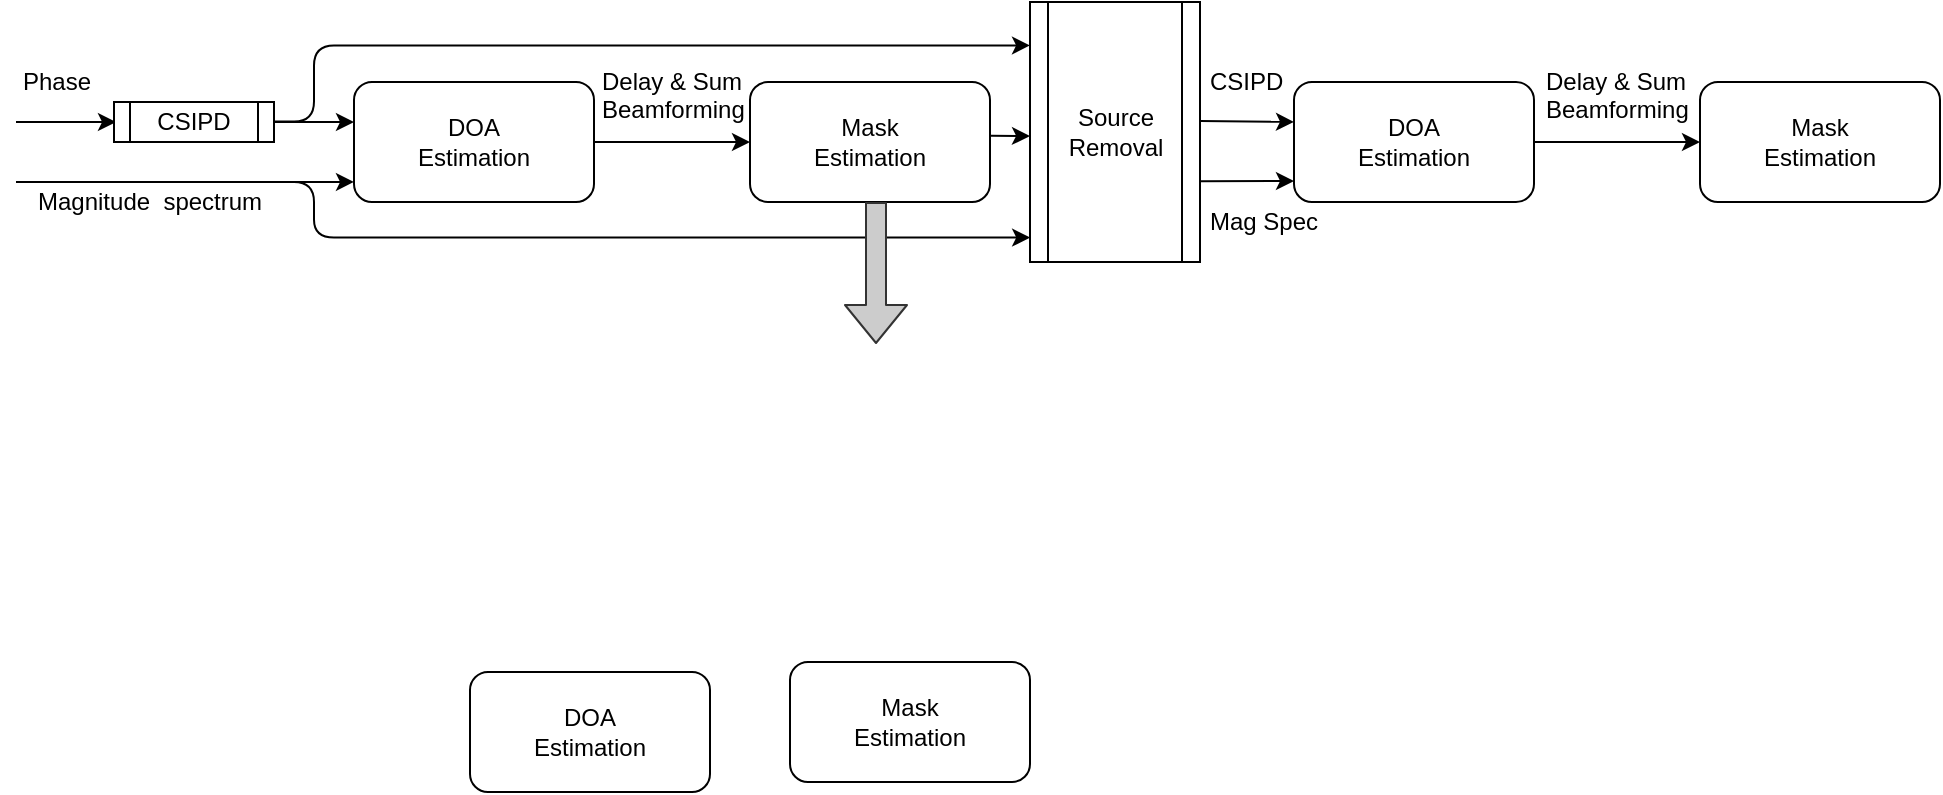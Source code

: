 <mxfile version="12.1.0" type="github" pages="1"><diagram id="od8Y8C4DSqS_Qob8x_1s" name="Page-1"><mxGraphModel dx="1312" dy="795" grid="1" gridSize="10" guides="1" tooltips="1" connect="1" arrows="1" fold="1" page="1" pageScale="1" pageWidth="1169" pageHeight="827" math="0" shadow="0"><root><mxCell id="0"/><mxCell id="1" parent="0"/><mxCell id="fAk3uDWp7C3FxuoYsQkG-1" value="&lt;div&gt;DOA&lt;/div&gt;&lt;div&gt;Estimation&lt;br&gt;&lt;/div&gt;" style="rounded=1;whiteSpace=wrap;html=1;" parent="1" vertex="1"><mxGeometry x="190" y="160" width="120" height="60" as="geometry"/></mxCell><mxCell id="fAk3uDWp7C3FxuoYsQkG-2" value="&lt;div&gt;Mask&lt;/div&gt;&lt;div&gt;Estimation&lt;/div&gt;" style="rounded=1;whiteSpace=wrap;html=1;" parent="1" vertex="1"><mxGeometry x="388" y="160" width="120" height="60" as="geometry"/></mxCell><mxCell id="fAk3uDWp7C3FxuoYsQkG-3" value="&lt;div&gt;DOA&lt;/div&gt;&lt;div&gt;Estimation&lt;br&gt;&lt;/div&gt;" style="rounded=1;whiteSpace=wrap;html=1;" parent="1" vertex="1"><mxGeometry x="248" y="455" width="120" height="60" as="geometry"/></mxCell><mxCell id="fAk3uDWp7C3FxuoYsQkG-4" value="&lt;div&gt;Mask&lt;/div&gt;&lt;div&gt;Estimation&lt;/div&gt;" style="rounded=1;whiteSpace=wrap;html=1;" parent="1" vertex="1"><mxGeometry x="408" y="450" width="120" height="60" as="geometry"/></mxCell><mxCell id="fAk3uDWp7C3FxuoYsQkG-11" value="&lt;div&gt;Delay &amp;amp; Sum&lt;/div&gt;&lt;div&gt;Beamforming&lt;br&gt;&lt;/div&gt;" style="text;html=1;resizable=0;points=[];autosize=1;align=left;verticalAlign=top;spacingTop=-4;" parent="1" vertex="1"><mxGeometry x="312" y="150" width="80" height="30" as="geometry"/></mxCell><mxCell id="fAk3uDWp7C3FxuoYsQkG-16" value="" style="endArrow=classic;html=1;" parent="1" edge="1"><mxGeometry width="50" height="50" relative="1" as="geometry"><mxPoint x="21" y="180" as="sourcePoint"/><mxPoint x="71" y="180" as="targetPoint"/></mxGeometry></mxCell><mxCell id="fAk3uDWp7C3FxuoYsQkG-18" value="Phase" style="text;html=1;resizable=0;points=[];align=center;verticalAlign=middle;labelBackgroundColor=#ffffff;" parent="fAk3uDWp7C3FxuoYsQkG-16" vertex="1" connectable="0"><mxGeometry x="-0.419" relative="1" as="geometry"><mxPoint x="5.5" y="-20" as="offset"/></mxGeometry></mxCell><mxCell id="fAk3uDWp7C3FxuoYsQkG-17" value="" style="endArrow=classic;html=1;entryX=0;entryY=0.833;entryDx=0;entryDy=0;entryPerimeter=0;" parent="1" target="fAk3uDWp7C3FxuoYsQkG-1" edge="1"><mxGeometry width="50" height="50" relative="1" as="geometry"><mxPoint x="21" y="210" as="sourcePoint"/><mxPoint x="71" y="210" as="targetPoint"/></mxGeometry></mxCell><mxCell id="fAk3uDWp7C3FxuoYsQkG-23" style="edgeStyle=orthogonalEdgeStyle;rounded=0;orthogonalLoop=1;jettySize=auto;html=1;" parent="1" source="fAk3uDWp7C3FxuoYsQkG-22" edge="1"><mxGeometry relative="1" as="geometry"><mxPoint x="190" y="180" as="targetPoint"/></mxGeometry></mxCell><mxCell id="fAk3uDWp7C3FxuoYsQkG-22" value="&lt;div&gt;CSIPD&lt;br&gt;&lt;/div&gt;" style="shape=process;whiteSpace=wrap;html=1;backgroundOutline=1;" parent="1" vertex="1"><mxGeometry x="70" y="170" width="80" height="20" as="geometry"/></mxCell><mxCell id="fAk3uDWp7C3FxuoYsQkG-24" value="Magnitude&amp;nbsp; spectrum" style="text;html=1;resizable=0;points=[];autosize=1;align=left;verticalAlign=top;spacingTop=-4;" parent="1" vertex="1"><mxGeometry x="30" y="210" width="130" height="20" as="geometry"/></mxCell><mxCell id="fAk3uDWp7C3FxuoYsQkG-25" value="" style="endArrow=classic;html=1;exitX=1;exitY=0.5;exitDx=0;exitDy=0;entryX=0;entryY=0.5;entryDx=0;entryDy=0;" parent="1" source="fAk3uDWp7C3FxuoYsQkG-1" target="fAk3uDWp7C3FxuoYsQkG-2" edge="1"><mxGeometry width="50" height="50" relative="1" as="geometry"><mxPoint x="320" y="230" as="sourcePoint"/><mxPoint x="370" y="180" as="targetPoint"/></mxGeometry></mxCell><mxCell id="fAk3uDWp7C3FxuoYsQkG-26" value="" style="edgeStyle=elbowEdgeStyle;elbow=horizontal;endArrow=classic;html=1;exitX=1.021;exitY=0.067;exitDx=0;exitDy=0;exitPerimeter=0;entryX=0;entryY=0.167;entryDx=0;entryDy=0;entryPerimeter=0;" parent="1" target="fAk3uDWp7C3FxuoYsQkG-27" edge="1"><mxGeometry width="50" height="50" relative="1" as="geometry"><mxPoint x="150.182" y="179.81" as="sourcePoint"/><mxPoint x="568.5" y="128.5" as="targetPoint"/><Array as="points"><mxPoint x="170" y="160"/><mxPoint x="178.5" y="138.5"/></Array></mxGeometry></mxCell><mxCell id="fAk3uDWp7C3FxuoYsQkG-27" value="&lt;div&gt;Source&lt;/div&gt;&lt;div&gt;Removal&lt;br&gt;&lt;/div&gt;" style="shape=process;whiteSpace=wrap;html=1;backgroundOutline=1;" parent="1" vertex="1"><mxGeometry x="528" y="120" width="85" height="130" as="geometry"/></mxCell><mxCell id="fAk3uDWp7C3FxuoYsQkG-28" value="" style="edgeStyle=elbowEdgeStyle;elbow=horizontal;endArrow=classic;html=1;exitX=0.82;exitY=-0.003;exitDx=0;exitDy=0;exitPerimeter=0;entryX=0.001;entryY=0.906;entryDx=0;entryDy=0;entryPerimeter=0;" parent="1" source="fAk3uDWp7C3FxuoYsQkG-24" target="fAk3uDWp7C3FxuoYsQkG-27" edge="1"><mxGeometry width="50" height="50" relative="1" as="geometry"><mxPoint x="145.667" y="210.333" as="sourcePoint"/><mxPoint x="560" y="237" as="targetPoint"/><Array as="points"><mxPoint x="170" y="230"/><mxPoint x="150" y="210"/><mxPoint x="169" y="220"/></Array></mxGeometry></mxCell><mxCell id="fAk3uDWp7C3FxuoYsQkG-29" value="&lt;div&gt;DOA&lt;/div&gt;&lt;div&gt;Estimation&lt;br&gt;&lt;/div&gt;" style="rounded=1;whiteSpace=wrap;html=1;" parent="1" vertex="1"><mxGeometry x="660" y="160" width="120" height="60" as="geometry"/></mxCell><mxCell id="fAk3uDWp7C3FxuoYsQkG-30" value="&lt;div&gt;Mask&lt;/div&gt;&lt;div&gt;Estimation&lt;/div&gt;" style="rounded=1;whiteSpace=wrap;html=1;" parent="1" vertex="1"><mxGeometry x="863" y="160" width="120" height="60" as="geometry"/></mxCell><mxCell id="fAk3uDWp7C3FxuoYsQkG-31" value="&lt;div&gt;Delay &amp;amp; Sum&lt;/div&gt;&lt;div&gt;Beamforming&lt;br&gt;&lt;/div&gt;" style="text;html=1;resizable=0;points=[];autosize=1;align=left;verticalAlign=top;spacingTop=-4;" parent="1" vertex="1"><mxGeometry x="784" y="150" width="80" height="30" as="geometry"/></mxCell><mxCell id="fAk3uDWp7C3FxuoYsQkG-32" value="" style="endArrow=classic;html=1;exitX=1;exitY=0.5;exitDx=0;exitDy=0;entryX=0;entryY=0.5;entryDx=0;entryDy=0;" parent="1" source="fAk3uDWp7C3FxuoYsQkG-29" target="fAk3uDWp7C3FxuoYsQkG-30" edge="1"><mxGeometry width="50" height="50" relative="1" as="geometry"><mxPoint x="790" y="230" as="sourcePoint"/><mxPoint x="840" y="180" as="targetPoint"/></mxGeometry></mxCell><mxCell id="BpN_kunuUldj0sohHr4y-5" value="" style="endArrow=classic;html=1;entryX=0;entryY=0.333;entryDx=0;entryDy=0;entryPerimeter=0;" edge="1" parent="1" target="fAk3uDWp7C3FxuoYsQkG-29"><mxGeometry width="50" height="50" relative="1" as="geometry"><mxPoint x="613" y="179.5" as="sourcePoint"/><mxPoint x="650" y="180" as="targetPoint"/></mxGeometry></mxCell><mxCell id="BpN_kunuUldj0sohHr4y-8" value="" style="endArrow=classic;html=1;exitX=1.007;exitY=0.689;exitDx=0;exitDy=0;exitPerimeter=0;entryX=0;entryY=0.825;entryDx=0;entryDy=0;entryPerimeter=0;" edge="1" parent="1" target="fAk3uDWp7C3FxuoYsQkG-29"><mxGeometry width="50" height="50" relative="1" as="geometry"><mxPoint x="612.595" y="209.57" as="sourcePoint"/><mxPoint x="649" y="209.5" as="targetPoint"/></mxGeometry></mxCell><mxCell id="BpN_kunuUldj0sohHr4y-9" value="CSIPD" style="text;html=1;resizable=0;points=[];autosize=1;align=left;verticalAlign=top;spacingTop=-4;" vertex="1" parent="1"><mxGeometry x="616" y="150" width="50" height="20" as="geometry"/></mxCell><mxCell id="BpN_kunuUldj0sohHr4y-11" value="" style="endArrow=classic;html=1;exitX=1.003;exitY=0.448;exitDx=0;exitDy=0;exitPerimeter=0;" edge="1" parent="1" source="fAk3uDWp7C3FxuoYsQkG-2"><mxGeometry width="50" height="50" relative="1" as="geometry"><mxPoint x="490" y="230" as="sourcePoint"/><mxPoint x="528" y="187" as="targetPoint"/></mxGeometry></mxCell><mxCell id="BpN_kunuUldj0sohHr4y-12" value="Mag Spec" style="text;html=1;resizable=0;points=[];autosize=1;align=left;verticalAlign=top;spacingTop=-4;" vertex="1" parent="1"><mxGeometry x="616" y="220" width="70" height="20" as="geometry"/></mxCell><mxCell id="BpN_kunuUldj0sohHr4y-13" value="" style="shape=flexArrow;endArrow=classic;html=1;exitX=0.45;exitY=0.999;exitDx=0;exitDy=0;exitPerimeter=0;fillColor=#CCCCCC;strokeColor=#333333;" edge="1" parent="1"><mxGeometry width="50" height="50" relative="1" as="geometry"><mxPoint x="451" y="219.94" as="sourcePoint"/><mxPoint x="451" y="291" as="targetPoint"/></mxGeometry></mxCell></root></mxGraphModel></diagram></mxfile>